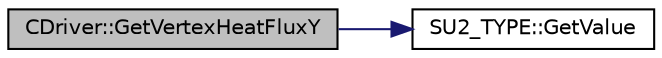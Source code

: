 digraph "CDriver::GetVertexHeatFluxY"
{
  edge [fontname="Helvetica",fontsize="10",labelfontname="Helvetica",labelfontsize="10"];
  node [fontname="Helvetica",fontsize="10",shape=record];
  rankdir="LR";
  Node1561 [label="CDriver::GetVertexHeatFluxY",height=0.2,width=0.4,color="black", fillcolor="grey75", style="filled", fontcolor="black"];
  Node1561 -> Node1562 [color="midnightblue",fontsize="10",style="solid",fontname="Helvetica"];
  Node1562 [label="SU2_TYPE::GetValue",height=0.2,width=0.4,color="black", fillcolor="white", style="filled",URL="$namespace_s_u2___t_y_p_e.html#a0ed43473f5a450ce028d088427bf10cb",tooltip="Get the (primitive) value of the datatype (needs to be implemented for each new type). "];
}
